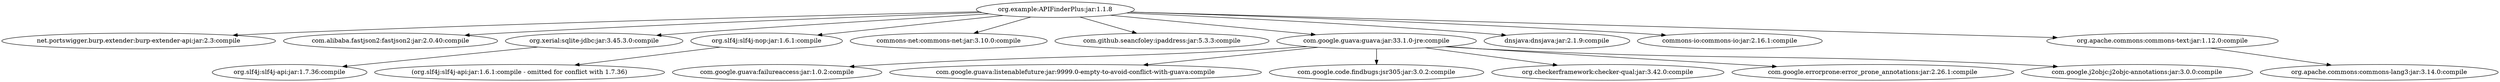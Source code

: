 digraph winezer0__APIFinderPlus {
	"org.example:APIFinderPlus:jar:1.1.8" -> "net.portswigger.burp.extender:burp-extender-api:jar:2.3:compile" ; 
	"org.example:APIFinderPlus:jar:1.1.8" -> "com.alibaba.fastjson2:fastjson2:jar:2.0.40:compile" ; 
	"org.example:APIFinderPlus:jar:1.1.8" -> "org.xerial:sqlite-jdbc:jar:3.45.3.0:compile" ; 
	"org.example:APIFinderPlus:jar:1.1.8" -> "org.slf4j:slf4j-nop:jar:1.6.1:compile" ; 
	"org.example:APIFinderPlus:jar:1.1.8" -> "commons-net:commons-net:jar:3.10.0:compile" ; 
	"org.example:APIFinderPlus:jar:1.1.8" -> "com.github.seancfoley:ipaddress:jar:5.3.3:compile" ; 
	"org.example:APIFinderPlus:jar:1.1.8" -> "com.google.guava:guava:jar:33.1.0-jre:compile" ; 
	"org.example:APIFinderPlus:jar:1.1.8" -> "dnsjava:dnsjava:jar:2.1.9:compile" ; 
	"org.example:APIFinderPlus:jar:1.1.8" -> "commons-io:commons-io:jar:2.16.1:compile" ; 
	"org.example:APIFinderPlus:jar:1.1.8" -> "org.apache.commons:commons-text:jar:1.12.0:compile" ; 
	"org.xerial:sqlite-jdbc:jar:3.45.3.0:compile" -> "org.slf4j:slf4j-api:jar:1.7.36:compile" ; 
	"org.slf4j:slf4j-nop:jar:1.6.1:compile" -> "(org.slf4j:slf4j-api:jar:1.6.1:compile - omitted for conflict with 1.7.36)" ; 
	"com.google.guava:guava:jar:33.1.0-jre:compile" -> "com.google.guava:failureaccess:jar:1.0.2:compile" ; 
	"com.google.guava:guava:jar:33.1.0-jre:compile" -> "com.google.guava:listenablefuture:jar:9999.0-empty-to-avoid-conflict-with-guava:compile" ; 
	"com.google.guava:guava:jar:33.1.0-jre:compile" -> "com.google.code.findbugs:jsr305:jar:3.0.2:compile" ; 
	"com.google.guava:guava:jar:33.1.0-jre:compile" -> "org.checkerframework:checker-qual:jar:3.42.0:compile" ; 
	"com.google.guava:guava:jar:33.1.0-jre:compile" -> "com.google.errorprone:error_prone_annotations:jar:2.26.1:compile" ; 
	"com.google.guava:guava:jar:33.1.0-jre:compile" -> "com.google.j2objc:j2objc-annotations:jar:3.0.0:compile" ; 
	"org.apache.commons:commons-text:jar:1.12.0:compile" -> "org.apache.commons:commons-lang3:jar:3.14.0:compile" ; 
}
